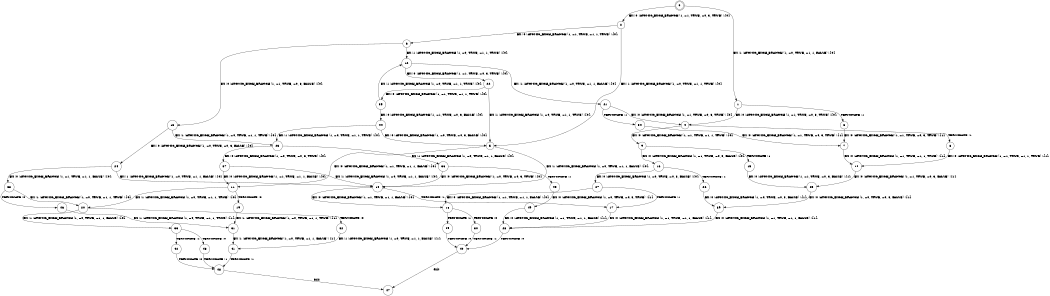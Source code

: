 digraph BCG {
size = "7, 10.5";
center = TRUE;
node [shape = circle];
0 [peripheries = 2];
0 -> 1 [label = "EX !1 !ATOMIC_EXCH_BRANCH (1, +0, TRUE, +1, 1, FALSE) !{0}"];
0 -> 2 [label = "EX !0 !ATOMIC_EXCH_BRANCH (1, +1, TRUE, +0, 3, TRUE) !{0}"];
1 -> 3 [label = "TERMINATE !1"];
1 -> 4 [label = "EX !0 !ATOMIC_EXCH_BRANCH (1, +1, TRUE, +0, 3, TRUE) !{0}"];
2 -> 5 [label = "EX !1 !ATOMIC_EXCH_BRANCH (1, +0, TRUE, +1, 1, TRUE) !{0}"];
2 -> 6 [label = "EX !0 !ATOMIC_EXCH_BRANCH (1, +1, TRUE, +1, 1, TRUE) !{0}"];
3 -> 7 [label = "EX !0 !ATOMIC_EXCH_BRANCH (1, +1, TRUE, +0, 3, TRUE) !{1}"];
4 -> 8 [label = "TERMINATE !1"];
4 -> 9 [label = "EX !0 !ATOMIC_EXCH_BRANCH (1, +1, TRUE, +1, 1, TRUE) !{0}"];
5 -> 10 [label = "EX !1 !ATOMIC_EXCH_BRANCH (1, +0, TRUE, +1, 1, FALSE) !{0}"];
5 -> 11 [label = "EX !0 !ATOMIC_EXCH_BRANCH (1, +1, TRUE, +1, 1, FALSE) !{0}"];
6 -> 12 [label = "EX !1 !ATOMIC_EXCH_BRANCH (1, +0, TRUE, +1, 1, TRUE) !{0}"];
6 -> 13 [label = "EX !0 !ATOMIC_EXCH_BRANCH (1, +1, TRUE, +0, 3, FALSE) !{0}"];
7 -> 14 [label = "EX !0 !ATOMIC_EXCH_BRANCH (1, +1, TRUE, +1, 1, TRUE) !{1}"];
8 -> 14 [label = "EX !0 !ATOMIC_EXCH_BRANCH (1, +1, TRUE, +1, 1, TRUE) !{1}"];
9 -> 15 [label = "TERMINATE !1"];
9 -> 16 [label = "EX !0 !ATOMIC_EXCH_BRANCH (1, +1, TRUE, +0, 3, FALSE) !{0}"];
10 -> 17 [label = "TERMINATE !1"];
10 -> 18 [label = "EX !0 !ATOMIC_EXCH_BRANCH (1, +1, TRUE, +1, 1, FALSE) !{0}"];
11 -> 19 [label = "TERMINATE !0"];
11 -> 20 [label = "EX !1 !ATOMIC_EXCH_BRANCH (1, +0, TRUE, +1, 1, TRUE) !{0}"];
12 -> 21 [label = "EX !1 !ATOMIC_EXCH_BRANCH (1, +0, TRUE, +1, 1, FALSE) !{0}"];
12 -> 22 [label = "EX !0 !ATOMIC_EXCH_BRANCH (1, +1, TRUE, +0, 3, TRUE) !{0}"];
13 -> 23 [label = "EX !1 !ATOMIC_EXCH_BRANCH (1, +0, TRUE, +1, 1, TRUE) !{0}"];
13 -> 24 [label = "EX !0 !ATOMIC_EXCH_BRANCH (1, +0, TRUE, +0, 3, FALSE) !{0}"];
14 -> 25 [label = "EX !0 !ATOMIC_EXCH_BRANCH (1, +1, TRUE, +0, 3, FALSE) !{1}"];
15 -> 25 [label = "EX !0 !ATOMIC_EXCH_BRANCH (1, +1, TRUE, +0, 3, FALSE) !{1}"];
16 -> 26 [label = "TERMINATE !1"];
16 -> 27 [label = "EX !0 !ATOMIC_EXCH_BRANCH (1, +0, TRUE, +0, 3, FALSE) !{0}"];
17 -> 28 [label = "EX !0 !ATOMIC_EXCH_BRANCH (1, +1, TRUE, +1, 1, FALSE) !{1}"];
18 -> 29 [label = "TERMINATE !1"];
18 -> 30 [label = "TERMINATE !0"];
19 -> 31 [label = "EX !1 !ATOMIC_EXCH_BRANCH (1, +0, TRUE, +1, 1, TRUE) !{1}"];
20 -> 32 [label = "TERMINATE !0"];
20 -> 33 [label = "EX !1 !ATOMIC_EXCH_BRANCH (1, +0, TRUE, +1, 1, FALSE) !{0}"];
21 -> 34 [label = "TERMINATE !1"];
21 -> 4 [label = "EX !0 !ATOMIC_EXCH_BRANCH (1, +1, TRUE, +0, 3, TRUE) !{0}"];
22 -> 5 [label = "EX !1 !ATOMIC_EXCH_BRANCH (1, +0, TRUE, +1, 1, TRUE) !{0}"];
22 -> 35 [label = "EX !0 !ATOMIC_EXCH_BRANCH (1, +1, TRUE, +1, 1, TRUE) !{0}"];
23 -> 36 [label = "EX !1 !ATOMIC_EXCH_BRANCH (1, +0, TRUE, +1, 1, FALSE) !{0}"];
23 -> 37 [label = "EX !0 !ATOMIC_EXCH_BRANCH (1, +0, TRUE, +0, 3, TRUE) !{0}"];
24 -> 10 [label = "EX !1 !ATOMIC_EXCH_BRANCH (1, +0, TRUE, +1, 1, FALSE) !{0}"];
24 -> 38 [label = "EX !0 !ATOMIC_EXCH_BRANCH (1, +1, TRUE, +1, 1, FALSE) !{0}"];
25 -> 39 [label = "EX !0 !ATOMIC_EXCH_BRANCH (1, +0, TRUE, +0, 3, FALSE) !{1}"];
26 -> 39 [label = "EX !0 !ATOMIC_EXCH_BRANCH (1, +0, TRUE, +0, 3, FALSE) !{1}"];
27 -> 17 [label = "TERMINATE !1"];
27 -> 18 [label = "EX !0 !ATOMIC_EXCH_BRANCH (1, +1, TRUE, +1, 1, FALSE) !{0}"];
28 -> 40 [label = "TERMINATE !0"];
29 -> 40 [label = "TERMINATE !0"];
30 -> 40 [label = "TERMINATE !1"];
31 -> 41 [label = "EX !1 !ATOMIC_EXCH_BRANCH (1, +0, TRUE, +1, 1, FALSE) !{1}"];
32 -> 41 [label = "EX !1 !ATOMIC_EXCH_BRANCH (1, +0, TRUE, +1, 1, FALSE) !{1}"];
33 -> 42 [label = "TERMINATE !1"];
33 -> 43 [label = "TERMINATE !0"];
34 -> 7 [label = "EX !0 !ATOMIC_EXCH_BRANCH (1, +1, TRUE, +0, 3, TRUE) !{1}"];
35 -> 12 [label = "EX !1 !ATOMIC_EXCH_BRANCH (1, +0, TRUE, +1, 1, TRUE) !{0}"];
35 -> 44 [label = "EX !0 !ATOMIC_EXCH_BRANCH (1, +1, TRUE, +0, 3, FALSE) !{0}"];
36 -> 45 [label = "TERMINATE !1"];
36 -> 10 [label = "EX !0 !ATOMIC_EXCH_BRANCH (1, +0, TRUE, +0, 3, TRUE) !{0}"];
37 -> 10 [label = "EX !1 !ATOMIC_EXCH_BRANCH (1, +0, TRUE, +1, 1, FALSE) !{0}"];
37 -> 11 [label = "EX !0 !ATOMIC_EXCH_BRANCH (1, +1, TRUE, +1, 1, FALSE) !{0}"];
38 -> 46 [label = "TERMINATE !0"];
38 -> 20 [label = "EX !1 !ATOMIC_EXCH_BRANCH (1, +0, TRUE, +1, 1, TRUE) !{0}"];
39 -> 28 [label = "EX !0 !ATOMIC_EXCH_BRANCH (1, +1, TRUE, +1, 1, FALSE) !{1}"];
40 -> 47 [label = "exit"];
41 -> 48 [label = "TERMINATE !1"];
42 -> 48 [label = "TERMINATE !0"];
43 -> 48 [label = "TERMINATE !1"];
44 -> 23 [label = "EX !1 !ATOMIC_EXCH_BRANCH (1, +0, TRUE, +1, 1, TRUE) !{0}"];
44 -> 5 [label = "EX !0 !ATOMIC_EXCH_BRANCH (1, +0, TRUE, +0, 3, FALSE) !{0}"];
45 -> 49 [label = "EX !0 !ATOMIC_EXCH_BRANCH (1, +0, TRUE, +0, 3, TRUE) !{1}"];
46 -> 31 [label = "EX !1 !ATOMIC_EXCH_BRANCH (1, +0, TRUE, +1, 1, TRUE) !{1}"];
48 -> 47 [label = "exit"];
49 -> 28 [label = "EX !0 !ATOMIC_EXCH_BRANCH (1, +1, TRUE, +1, 1, FALSE) !{1}"];
}
